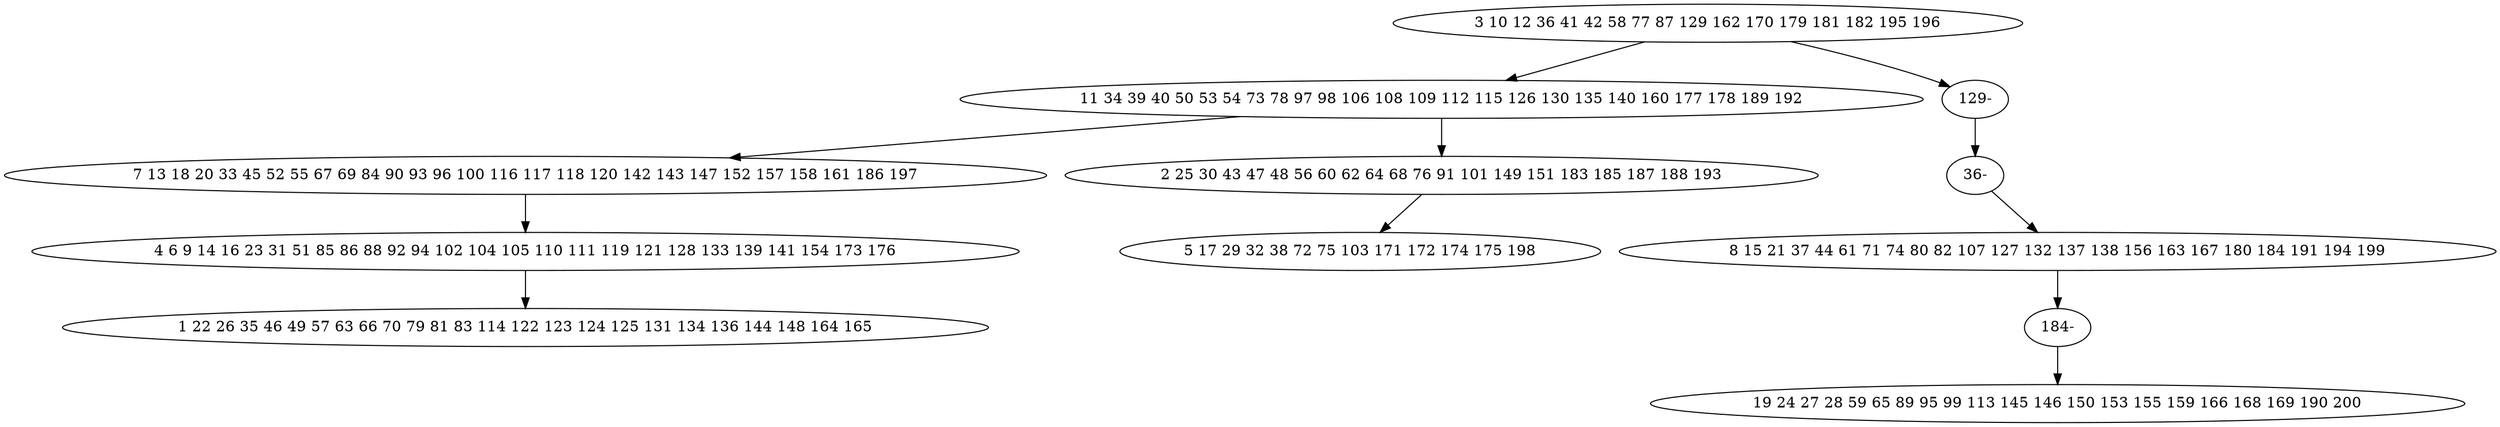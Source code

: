 digraph true_tree {
	"0" -> "1"
	"1" -> "2"
	"2" -> "3"
	"0" -> "9"
	"1" -> "5"
	"5" -> "6"
	"3" -> "7"
	"4" -> "10"
	"9" -> "11"
	"10" -> "8"
	"11" -> "4"
	"0" [label="3 10 12 36 41 42 58 77 87 129 162 170 179 181 182 195 196"];
	"1" [label="11 34 39 40 50 53 54 73 78 97 98 106 108 109 112 115 126 130 135 140 160 177 178 189 192"];
	"2" [label="7 13 18 20 33 45 52 55 67 69 84 90 93 96 100 116 117 118 120 142 143 147 152 157 158 161 186 197"];
	"3" [label="4 6 9 14 16 23 31 51 85 86 88 92 94 102 104 105 110 111 119 121 128 133 139 141 154 173 176"];
	"4" [label="8 15 21 37 44 61 71 74 80 82 107 127 132 137 138 156 163 167 180 184 191 194 199"];
	"5" [label="2 25 30 43 47 48 56 60 62 64 68 76 91 101 149 151 183 185 187 188 193"];
	"6" [label="5 17 29 32 38 72 75 103 171 172 174 175 198"];
	"7" [label="1 22 26 35 46 49 57 63 66 70 79 81 83 114 122 123 124 125 131 134 136 144 148 164 165"];
	"8" [label="19 24 27 28 59 65 89 95 99 113 145 146 150 153 155 159 166 168 169 190 200"];
	"9" [label="129-"];
	"10" [label="184-"];
	"11" [label="36-"];
}
